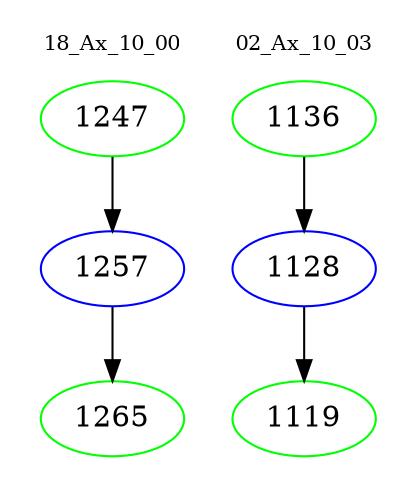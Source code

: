 digraph{
subgraph cluster_0 {
color = white
label = "18_Ax_10_00";
fontsize=10;
T0_1247 [label="1247", color="green"]
T0_1247 -> T0_1257 [color="black"]
T0_1257 [label="1257", color="blue"]
T0_1257 -> T0_1265 [color="black"]
T0_1265 [label="1265", color="green"]
}
subgraph cluster_1 {
color = white
label = "02_Ax_10_03";
fontsize=10;
T1_1136 [label="1136", color="green"]
T1_1136 -> T1_1128 [color="black"]
T1_1128 [label="1128", color="blue"]
T1_1128 -> T1_1119 [color="black"]
T1_1119 [label="1119", color="green"]
}
}
